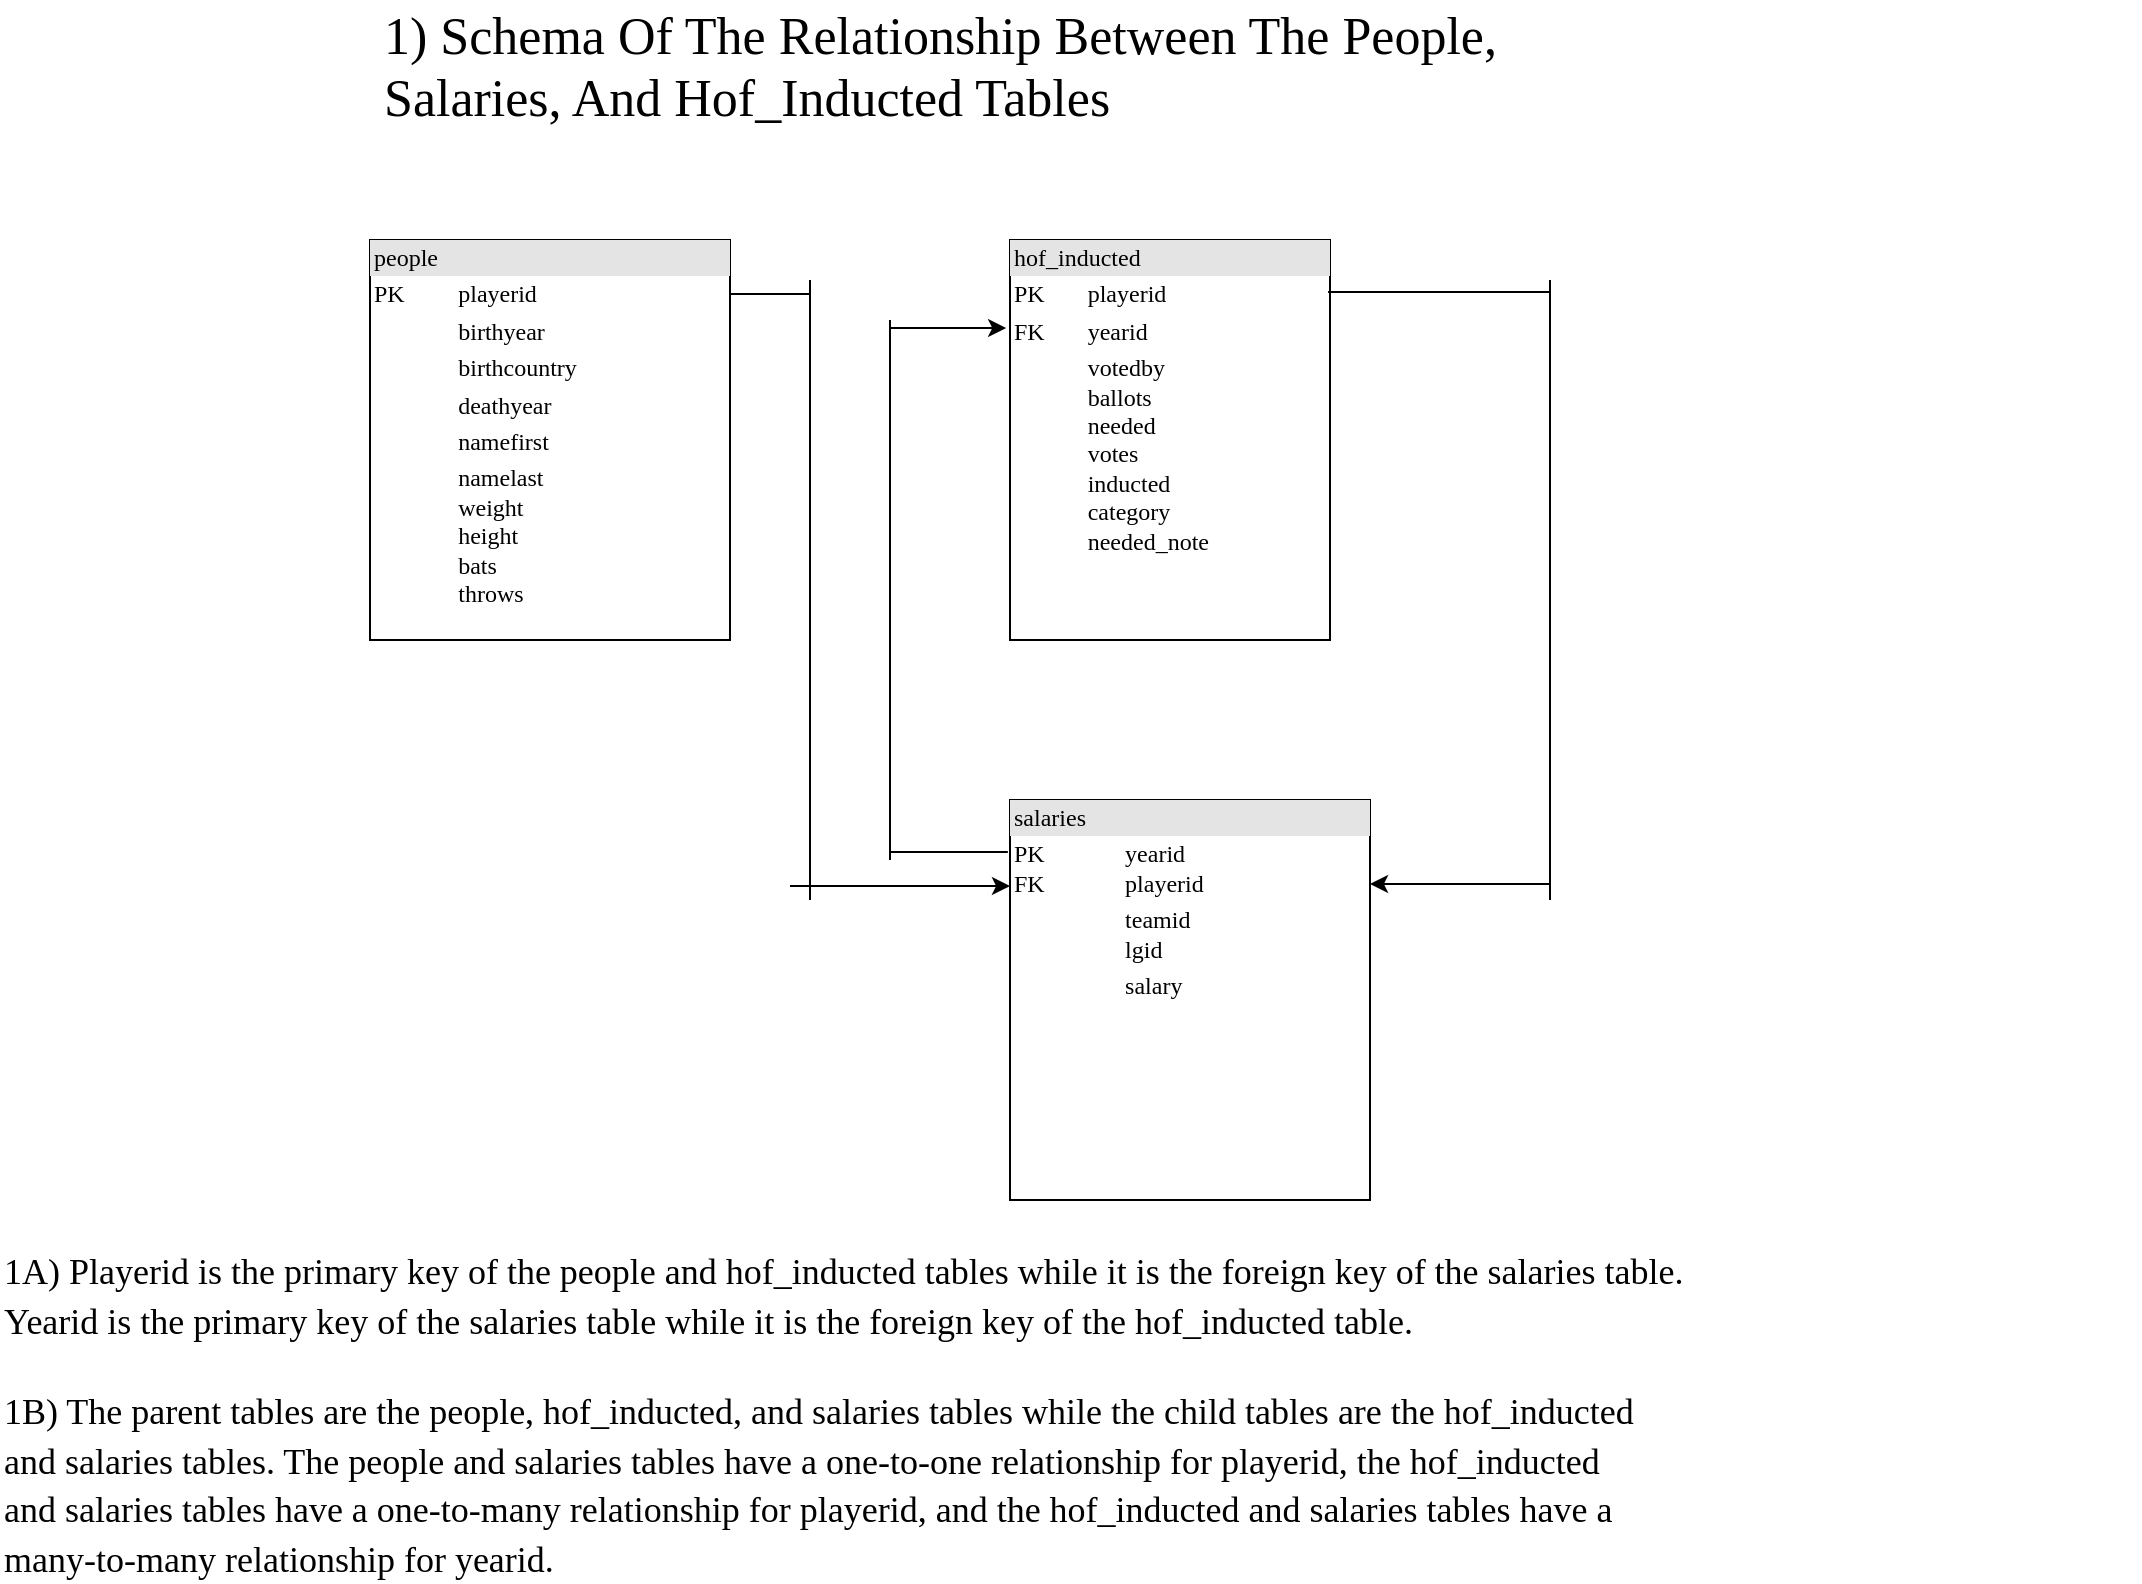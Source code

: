 <mxfile version="12.0.0" type="device" pages="1"><diagram name="Page-1" id="2ca16b54-16f6-2749-3443-fa8db7711227"><mxGraphModel dx="1408" dy="748" grid="1" gridSize="10" guides="1" tooltips="1" connect="1" arrows="1" fold="1" page="1" pageScale="1" pageWidth="1100" pageHeight="850" background="#ffffff" math="0" shadow="0"><root><mxCell id="0"/><mxCell id="1" parent="0"/><mxCell id="2ed32ef02a7f4228-5" value="&lt;div style=&quot;box-sizing: border-box ; width: 100% ; background: #e4e4e4 ; padding: 2px&quot;&gt;hof_inducted&lt;/div&gt;&lt;table style=&quot;width: 100% ; font-size: 1em&quot; cellpadding=&quot;2&quot; cellspacing=&quot;0&quot;&gt;&lt;tbody&gt;&lt;tr&gt;&lt;td&gt;PK&lt;/td&gt;&lt;td&gt;playerid&lt;/td&gt;&lt;/tr&gt;&lt;tr&gt;&lt;td&gt;FK&lt;/td&gt;&lt;td&gt;yearid&lt;/td&gt;&lt;/tr&gt;&lt;tr&gt;&lt;td&gt;&lt;/td&gt;&lt;td&gt;votedby&lt;br&gt;ballots&lt;br&gt;needed&lt;br&gt;votes&lt;br&gt;inducted&lt;br&gt;category&lt;br&gt;needed_note&lt;/td&gt;&lt;/tr&gt;&lt;/tbody&gt;&lt;/table&gt;" style="verticalAlign=top;align=left;overflow=fill;html=1;rounded=0;shadow=0;comic=0;labelBackgroundColor=none;strokeColor=#000000;strokeWidth=1;fillColor=#ffffff;fontFamily=Verdana;fontSize=12;fontColor=#000000;" parent="1" vertex="1"><mxGeometry x="520" y="160" width="160" height="200" as="geometry"/></mxCell><mxCell id="2ed32ef02a7f4228-11" value="&lt;div style=&quot;box-sizing: border-box ; width: 100% ; background: #e4e4e4 ; padding: 2px&quot;&gt;salaries&lt;/div&gt;&lt;table style=&quot;width: 100% ; font-size: 1em&quot; cellpadding=&quot;2&quot; cellspacing=&quot;0&quot;&gt;&lt;tbody&gt;&lt;tr&gt;&lt;td&gt;PK&lt;br&gt;FK&lt;/td&gt;&lt;td&gt;yearid&lt;br&gt;playerid&lt;/td&gt;&lt;/tr&gt;&lt;tr&gt;&lt;td&gt;&lt;br&gt;&lt;/td&gt;&lt;td&gt;teamid&lt;br&gt;lgid&lt;/td&gt;&lt;/tr&gt;&lt;tr&gt;&lt;td&gt;&lt;/td&gt;&lt;td&gt;salary&lt;br&gt;&lt;br&gt;&lt;/td&gt;&lt;/tr&gt;&lt;/tbody&gt;&lt;/table&gt;" style="verticalAlign=top;align=left;overflow=fill;html=1;rounded=0;shadow=0;comic=0;labelBackgroundColor=none;strokeColor=#000000;strokeWidth=1;fillColor=#ffffff;fontFamily=Verdana;fontSize=12;fontColor=#000000;" parent="1" vertex="1"><mxGeometry x="520" y="440" width="180" height="200" as="geometry"/></mxCell><mxCell id="2ed32ef02a7f4228-12" value="&lt;div style=&quot;box-sizing: border-box ; width: 100% ; background: #e4e4e4 ; padding: 2px&quot;&gt;people&lt;/div&gt;&lt;table style=&quot;width: 100% ; font-size: 1em&quot; cellpadding=&quot;2&quot; cellspacing=&quot;0&quot;&gt;&lt;tbody&gt;&lt;tr&gt;&lt;td&gt;PK&lt;/td&gt;&lt;td&gt;playerid&lt;/td&gt;&lt;/tr&gt;&lt;tr&gt;&lt;td&gt;&lt;br&gt;&lt;/td&gt;&lt;td&gt;birthyear&lt;/td&gt;&lt;/tr&gt;&lt;tr&gt;&lt;td&gt;&lt;/td&gt;&lt;td&gt;birthcountry&lt;/td&gt;&lt;/tr&gt;&lt;tr&gt;&lt;td&gt;&lt;br&gt;&lt;/td&gt;&lt;td&gt;deathyear&lt;/td&gt;&lt;/tr&gt;&lt;tr&gt;&lt;td&gt;&lt;br&gt;&lt;/td&gt;&lt;td&gt;namefirst&lt;/td&gt;&lt;/tr&gt;&lt;tr&gt;&lt;td&gt;&lt;br&gt;&lt;/td&gt;&lt;td&gt;namelast&lt;br&gt;weight&lt;br&gt;height&lt;br&gt;bats&lt;br&gt;throws&lt;/td&gt;&lt;/tr&gt;&lt;/tbody&gt;&lt;/table&gt;" style="verticalAlign=top;align=left;overflow=fill;html=1;rounded=0;shadow=0;comic=0;labelBackgroundColor=none;strokeColor=#000000;strokeWidth=1;fillColor=#ffffff;fontFamily=Verdana;fontSize=12;fontColor=#000000;" parent="1" vertex="1"><mxGeometry x="200" y="160" width="180" height="200" as="geometry"/></mxCell><mxCell id="VQqzqXB_KOb-ZQkPVUf0-22" value="" style="endArrow=none;html=1;exitX=0.994;exitY=0.13;exitDx=0;exitDy=0;exitPerimeter=0;" edge="1" parent="1" source="2ed32ef02a7f4228-5"><mxGeometry width="50" height="50" relative="1" as="geometry"><mxPoint x="730" y="220" as="sourcePoint"/><mxPoint x="790" y="186" as="targetPoint"/></mxGeometry></mxCell><mxCell id="VQqzqXB_KOb-ZQkPVUf0-23" value="" style="endArrow=none;html=1;" edge="1" parent="1"><mxGeometry width="50" height="50" relative="1" as="geometry"><mxPoint x="790" y="490" as="sourcePoint"/><mxPoint x="790" y="180" as="targetPoint"/></mxGeometry></mxCell><mxCell id="VQqzqXB_KOb-ZQkPVUf0-24" value="" style="endArrow=classic;html=1;entryX=1;entryY=0.21;entryDx=0;entryDy=0;entryPerimeter=0;" edge="1" parent="1" target="2ed32ef02a7f4228-11"><mxGeometry width="50" height="50" relative="1" as="geometry"><mxPoint x="790" y="482" as="sourcePoint"/><mxPoint x="770" y="450" as="targetPoint"/></mxGeometry></mxCell><mxCell id="VQqzqXB_KOb-ZQkPVUf0-25" value="" style="endArrow=none;html=1;entryX=-0.006;entryY=0.13;entryDx=0;entryDy=0;entryPerimeter=0;" edge="1" parent="1" target="2ed32ef02a7f4228-11"><mxGeometry width="50" height="50" relative="1" as="geometry"><mxPoint x="460" y="466" as="sourcePoint"/><mxPoint x="480" y="440" as="targetPoint"/></mxGeometry></mxCell><mxCell id="VQqzqXB_KOb-ZQkPVUf0-26" value="" style="endArrow=none;html=1;" edge="1" parent="1"><mxGeometry width="50" height="50" relative="1" as="geometry"><mxPoint x="460" y="470" as="sourcePoint"/><mxPoint x="460" y="200" as="targetPoint"/></mxGeometry></mxCell><mxCell id="VQqzqXB_KOb-ZQkPVUf0-27" value="" style="endArrow=classic;html=1;entryX=-0.012;entryY=0.22;entryDx=0;entryDy=0;entryPerimeter=0;" edge="1" parent="1" target="2ed32ef02a7f4228-5"><mxGeometry width="50" height="50" relative="1" as="geometry"><mxPoint x="460" y="204" as="sourcePoint"/><mxPoint x="500" y="180" as="targetPoint"/></mxGeometry></mxCell><mxCell id="VQqzqXB_KOb-ZQkPVUf0-28" value="" style="endArrow=none;html=1;exitX=1;exitY=0.135;exitDx=0;exitDy=0;exitPerimeter=0;" edge="1" parent="1" source="2ed32ef02a7f4228-12"><mxGeometry width="50" height="50" relative="1" as="geometry"><mxPoint x="400" y="210" as="sourcePoint"/><mxPoint x="420" y="187" as="targetPoint"/></mxGeometry></mxCell><mxCell id="VQqzqXB_KOb-ZQkPVUf0-29" value="" style="endArrow=none;html=1;" edge="1" parent="1"><mxGeometry width="50" height="50" relative="1" as="geometry"><mxPoint x="420" y="490" as="sourcePoint"/><mxPoint x="420" y="180" as="targetPoint"/></mxGeometry></mxCell><mxCell id="VQqzqXB_KOb-ZQkPVUf0-30" value="" style="endArrow=classic;html=1;entryX=0;entryY=0.215;entryDx=0;entryDy=0;entryPerimeter=0;" edge="1" parent="1" target="2ed32ef02a7f4228-11"><mxGeometry width="50" height="50" relative="1" as="geometry"><mxPoint x="410" y="483" as="sourcePoint"/><mxPoint x="490" y="490" as="targetPoint"/></mxGeometry></mxCell><mxCell id="VQqzqXB_KOb-ZQkPVUf0-33" value="&lt;font face=&quot;Verdana&quot;&gt;&lt;span style=&quot;font-size: 26px&quot;&gt;1) Schema Of The Relationship Between The People, &lt;br&gt;Salaries, And Hof_Inducted Tables&lt;/span&gt;&lt;/font&gt;" style="text;html=1;resizable=0;points=[];autosize=1;align=left;verticalAlign=top;spacingTop=-4;fontSize=20;" vertex="1" parent="1"><mxGeometry x="205" y="40" width="700" height="60" as="geometry"/></mxCell><mxCell id="VQqzqXB_KOb-ZQkPVUf0-34" value="&lt;font style=&quot;font-size: 18px&quot; face=&quot;Verdana&quot;&gt;1A) Playerid is the primary key of the people and hof_inducted tables while it is the foreign key of the salaries table. &lt;br&gt;Yearid is the primary key of the salaries table while it is the foreign key of the hof_inducted table.&amp;nbsp;&amp;nbsp;&lt;/font&gt;" style="text;html=1;resizable=0;points=[];autosize=1;align=left;verticalAlign=top;spacingTop=-4;fontSize=20;" vertex="1" parent="1"><mxGeometry x="15" y="660" width="1070" height="50" as="geometry"/></mxCell><mxCell id="VQqzqXB_KOb-ZQkPVUf0-35" value="&lt;font face=&quot;Verdana&quot;&gt;&lt;span style=&quot;font-size: 18px&quot;&gt;1B) The parent tables are the people, hof_inducted, and salaries tables while the child tables are the hof_inducted &lt;br&gt;and salaries tables. The people and salaries tables have a one-to-one relationship for playerid, the hof_inducted &lt;br&gt;and salaries tables have a one-to-many relationship for playerid, and the hof_inducted and salaries tables have a &lt;br&gt;many-to-many relationship for yearid.&amp;nbsp;&lt;/span&gt;&lt;/font&gt;" style="text;html=1;resizable=0;points=[];autosize=1;align=left;verticalAlign=top;spacingTop=-4;fontSize=20;" vertex="1" parent="1"><mxGeometry x="15" y="730" width="1050" height="100" as="geometry"/></mxCell></root></mxGraphModel></diagram></mxfile>